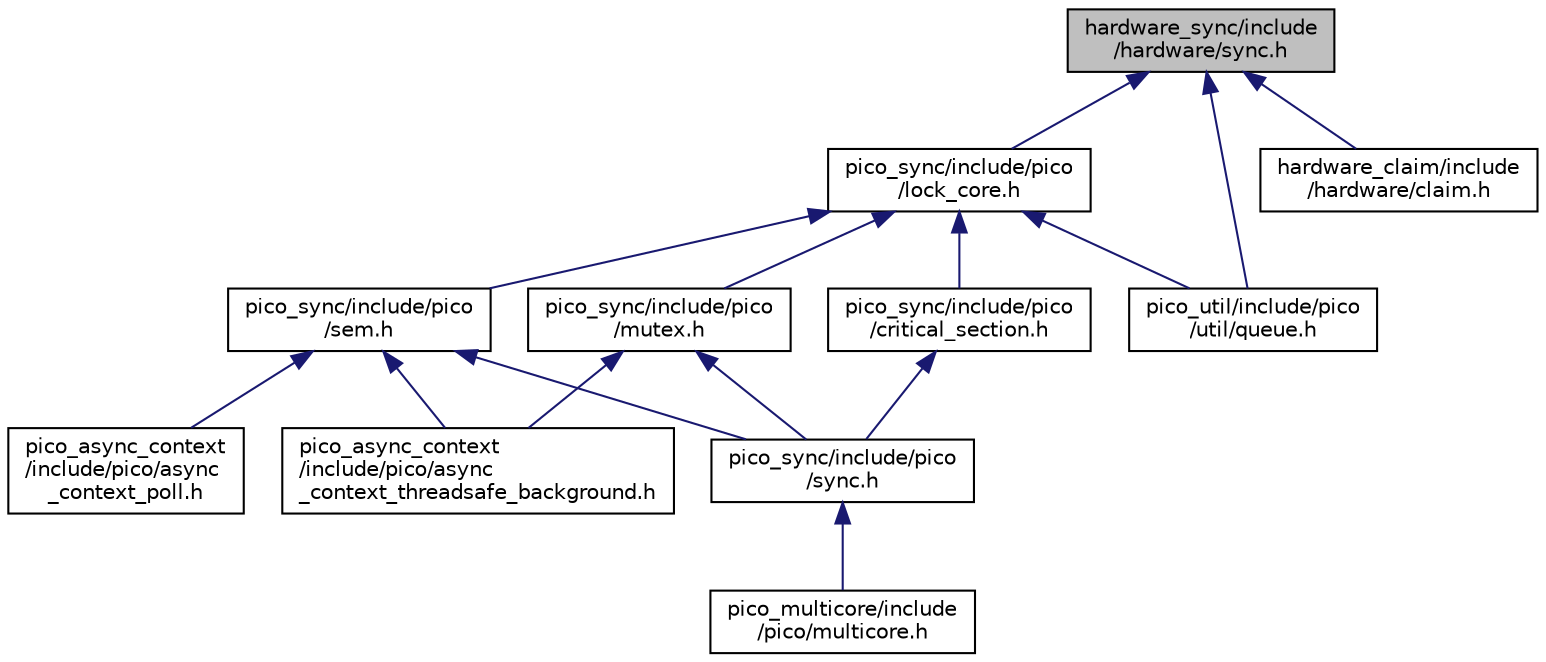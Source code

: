 digraph "hardware_sync/include/hardware/sync.h"
{
 // LATEX_PDF_SIZE
  edge [fontname="Helvetica",fontsize="10",labelfontname="Helvetica",labelfontsize="10"];
  node [fontname="Helvetica",fontsize="10",shape=record];
  Node1 [label="hardware_sync/include\l/hardware/sync.h",height=0.2,width=0.4,color="black", fillcolor="grey75", style="filled", fontcolor="black",tooltip=" "];
  Node1 -> Node2 [dir="back",color="midnightblue",fontsize="10",style="solid",fontname="Helvetica"];
  Node2 [label="pico_sync/include/pico\l/lock_core.h",height=0.2,width=0.4,color="black", fillcolor="white", style="filled",URL="$lock__core_8h.html",tooltip=" "];
  Node2 -> Node3 [dir="back",color="midnightblue",fontsize="10",style="solid",fontname="Helvetica"];
  Node3 [label="pico_sync/include/pico\l/critical_section.h",height=0.2,width=0.4,color="black", fillcolor="white", style="filled",URL="$critical__section_8h.html",tooltip=" "];
  Node3 -> Node4 [dir="back",color="midnightblue",fontsize="10",style="solid",fontname="Helvetica"];
  Node4 [label="pico_sync/include/pico\l/sync.h",height=0.2,width=0.4,color="black", fillcolor="white", style="filled",URL="$common_2pico__sync_2include_2pico_2sync_8h.html",tooltip=" "];
  Node4 -> Node5 [dir="back",color="midnightblue",fontsize="10",style="solid",fontname="Helvetica"];
  Node5 [label="pico_multicore/include\l/pico/multicore.h",height=0.2,width=0.4,color="black", fillcolor="white", style="filled",URL="$multicore_8h.html",tooltip=" "];
  Node2 -> Node6 [dir="back",color="midnightblue",fontsize="10",style="solid",fontname="Helvetica"];
  Node6 [label="pico_sync/include/pico\l/mutex.h",height=0.2,width=0.4,color="black", fillcolor="white", style="filled",URL="$mutex_8h.html",tooltip=" "];
  Node6 -> Node4 [dir="back",color="midnightblue",fontsize="10",style="solid",fontname="Helvetica"];
  Node6 -> Node7 [dir="back",color="midnightblue",fontsize="10",style="solid",fontname="Helvetica"];
  Node7 [label="pico_async_context\l/include/pico/async\l_context_threadsafe_background.h",height=0.2,width=0.4,color="black", fillcolor="white", style="filled",URL="$async__context__threadsafe__background_8h_source.html",tooltip=" "];
  Node2 -> Node8 [dir="back",color="midnightblue",fontsize="10",style="solid",fontname="Helvetica"];
  Node8 [label="pico_sync/include/pico\l/sem.h",height=0.2,width=0.4,color="black", fillcolor="white", style="filled",URL="$sem_8h.html",tooltip=" "];
  Node8 -> Node4 [dir="back",color="midnightblue",fontsize="10",style="solid",fontname="Helvetica"];
  Node8 -> Node9 [dir="back",color="midnightblue",fontsize="10",style="solid",fontname="Helvetica"];
  Node9 [label="pico_async_context\l/include/pico/async\l_context_poll.h",height=0.2,width=0.4,color="black", fillcolor="white", style="filled",URL="$async__context__poll_8h_source.html",tooltip=" "];
  Node8 -> Node7 [dir="back",color="midnightblue",fontsize="10",style="solid",fontname="Helvetica"];
  Node2 -> Node10 [dir="back",color="midnightblue",fontsize="10",style="solid",fontname="Helvetica"];
  Node10 [label="pico_util/include/pico\l/util/queue.h",height=0.2,width=0.4,color="black", fillcolor="white", style="filled",URL="$queue_8h.html",tooltip=" "];
  Node1 -> Node10 [dir="back",color="midnightblue",fontsize="10",style="solid",fontname="Helvetica"];
  Node1 -> Node11 [dir="back",color="midnightblue",fontsize="10",style="solid",fontname="Helvetica"];
  Node11 [label="hardware_claim/include\l/hardware/claim.h",height=0.2,width=0.4,color="black", fillcolor="white", style="filled",URL="$claim_8h.html",tooltip=" "];
}
